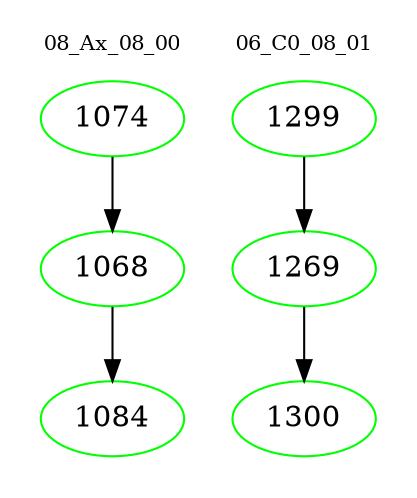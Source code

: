 digraph{
subgraph cluster_0 {
color = white
label = "08_Ax_08_00";
fontsize=10;
T0_1074 [label="1074", color="green"]
T0_1074 -> T0_1068 [color="black"]
T0_1068 [label="1068", color="green"]
T0_1068 -> T0_1084 [color="black"]
T0_1084 [label="1084", color="green"]
}
subgraph cluster_1 {
color = white
label = "06_C0_08_01";
fontsize=10;
T1_1299 [label="1299", color="green"]
T1_1299 -> T1_1269 [color="black"]
T1_1269 [label="1269", color="green"]
T1_1269 -> T1_1300 [color="black"]
T1_1300 [label="1300", color="green"]
}
}
